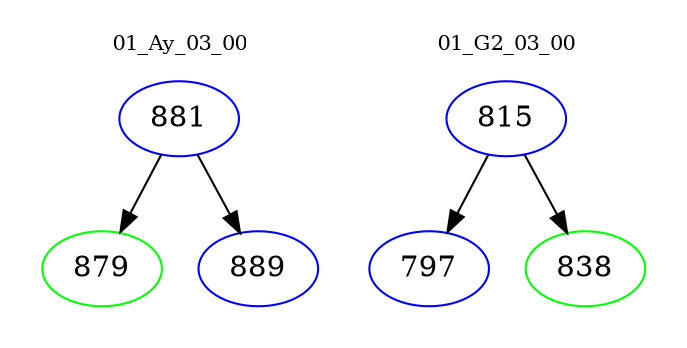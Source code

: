 digraph{
subgraph cluster_0 {
color = white
label = "01_Ay_03_00";
fontsize=10;
T0_881 [label="881", color="blue"]
T0_881 -> T0_879 [color="black"]
T0_879 [label="879", color="green"]
T0_881 -> T0_889 [color="black"]
T0_889 [label="889", color="blue"]
}
subgraph cluster_1 {
color = white
label = "01_G2_03_00";
fontsize=10;
T1_815 [label="815", color="blue"]
T1_815 -> T1_797 [color="black"]
T1_797 [label="797", color="blue"]
T1_815 -> T1_838 [color="black"]
T1_838 [label="838", color="green"]
}
}
